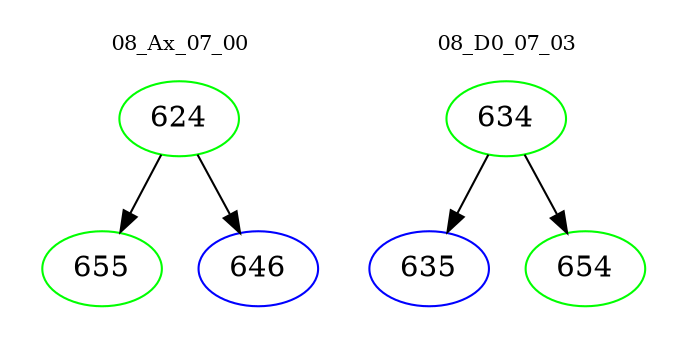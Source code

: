 digraph{
subgraph cluster_0 {
color = white
label = "08_Ax_07_00";
fontsize=10;
T0_624 [label="624", color="green"]
T0_624 -> T0_655 [color="black"]
T0_655 [label="655", color="green"]
T0_624 -> T0_646 [color="black"]
T0_646 [label="646", color="blue"]
}
subgraph cluster_1 {
color = white
label = "08_D0_07_03";
fontsize=10;
T1_634 [label="634", color="green"]
T1_634 -> T1_635 [color="black"]
T1_635 [label="635", color="blue"]
T1_634 -> T1_654 [color="black"]
T1_654 [label="654", color="green"]
}
}
